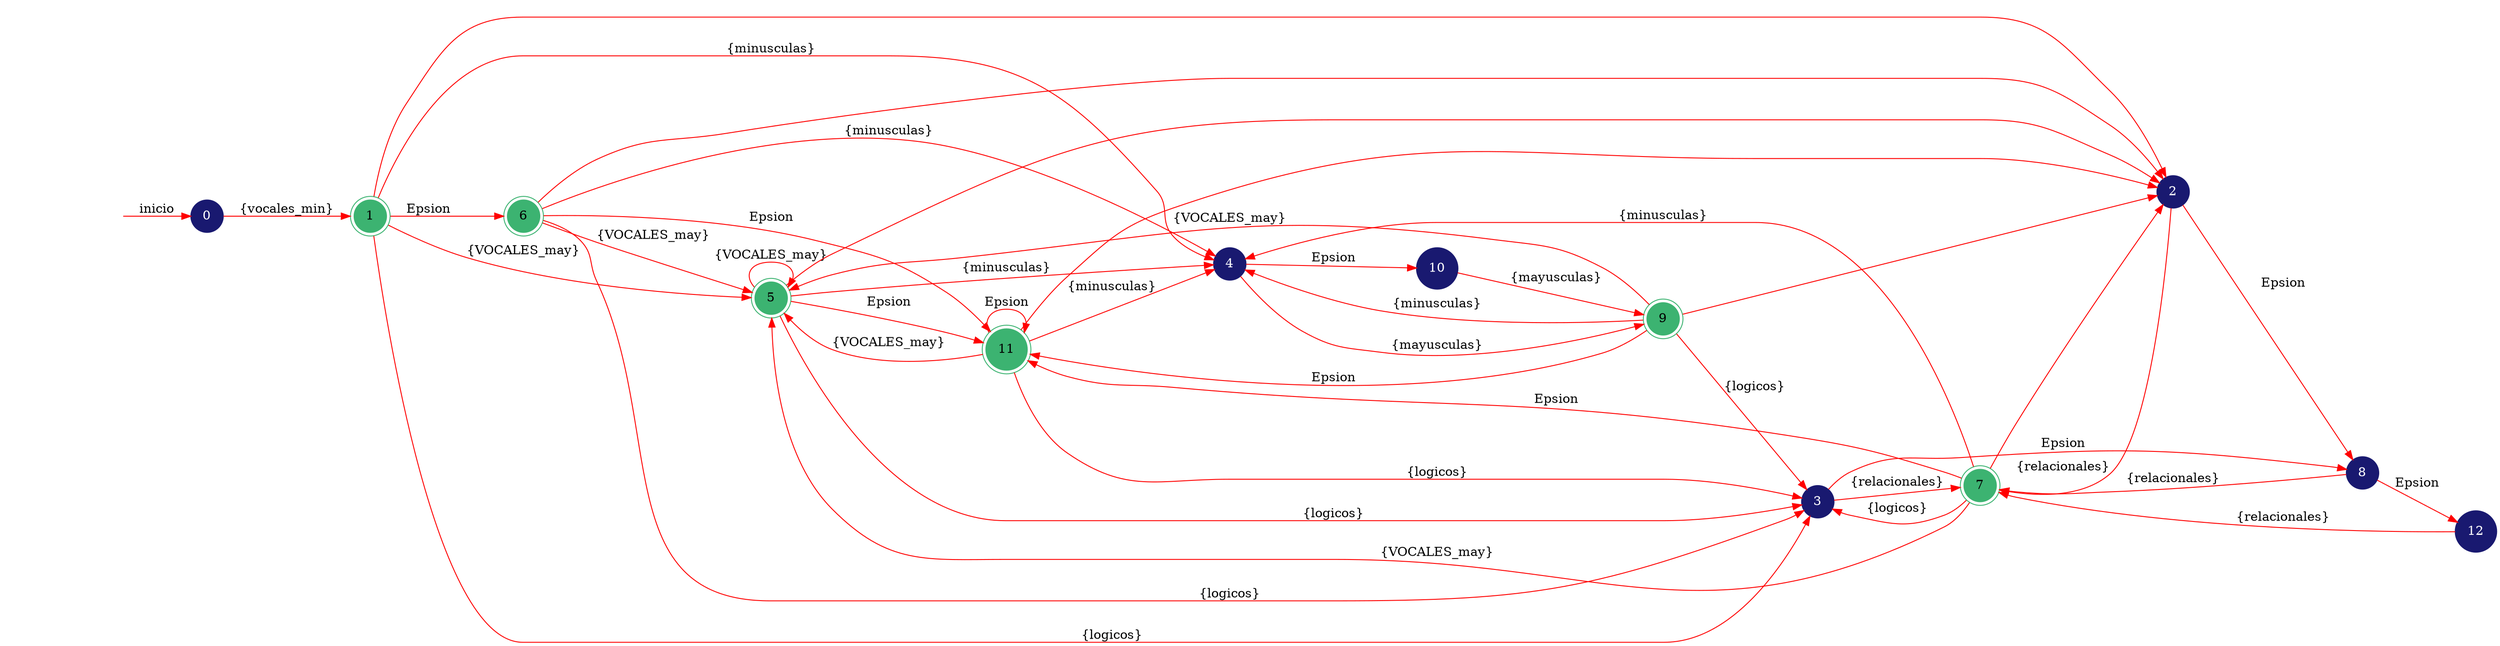digraph AFD {
	rankdir=LR;
	node [shape=doublecircle, style = filled,color = mediumseagreen]; "1" "5" "6" "7" "9" "11";
	node [shape=circle];
	node [color=midnightblue,fontcolor=white];
	edge [color=red];
	secret_node [style=invis];
	secret_node -> "0" [label="inicio"];
	"0" -> "1" [label="{vocales_min}"];
	"1" -> "2" [label=" "];
	"1" -> "3" [label="{logicos}"];
	"1" -> "4" [label="{minusculas}"];
	"1" -> "5" [label="{VOCALES_may}"];
	"1" -> "6" [label="Epsion"];
	"2" -> "7" [label="{relacionales}"];
	"2" -> "8" [label="Epsion"];
	"3" -> "7" [label="{relacionales}"];
	"3" -> "8" [label="Epsion"];
	"4" -> "9" [label="{mayusculas}"];
	"4" -> "10" [label="Epsion"];
	"5" -> "2" [label=" "];
	"5" -> "3" [label="{logicos}"];
	"5" -> "4" [label="{minusculas}"];
	"5" -> "5" [label="{VOCALES_may}"];
	"5" -> "11" [label="Epsion"];
	"6" -> "2" [label=" "];
	"6" -> "3" [label="{logicos}"];
	"6" -> "4" [label="{minusculas}"];
	"6" -> "5" [label="{VOCALES_may}"];
	"6" -> "11" [label="Epsion"];
	"7" -> "2" [label=" "];
	"7" -> "3" [label="{logicos}"];
	"7" -> "4" [label="{minusculas}"];
	"7" -> "5" [label="{VOCALES_may}"];
	"7" -> "11" [label="Epsion"];
	"8" -> "7" [label="{relacionales}"];
	"8" -> "12" [label="Epsion"];
	"9" -> "2" [label=" "];
	"9" -> "3" [label="{logicos}"];
	"9" -> "4" [label="{minusculas}"];
	"9" -> "5" [label="{VOCALES_may}"];
	"9" -> "11" [label="Epsion"];
	"10" -> "9" [label="{mayusculas}"];
	"11" -> "2" [label=" "];
	"11" -> "3" [label="{logicos}"];
	"11" -> "4" [label="{minusculas}"];
	"11" -> "5" [label="{VOCALES_may}"];
	"11" -> "11" [label="Epsion"];
	"12" -> "7" [label="{relacionales}"];
}